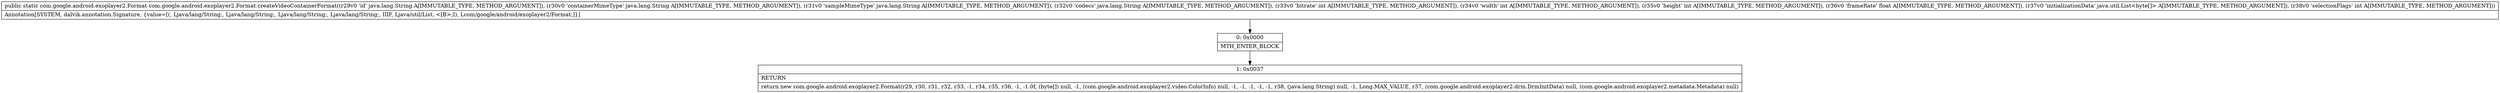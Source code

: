 digraph "CFG forcom.google.android.exoplayer2.Format.createVideoContainerFormat(Ljava\/lang\/String;Ljava\/lang\/String;Ljava\/lang\/String;Ljava\/lang\/String;IIIFLjava\/util\/List;I)Lcom\/google\/android\/exoplayer2\/Format;" {
Node_0 [shape=record,label="{0\:\ 0x0000|MTH_ENTER_BLOCK\l}"];
Node_1 [shape=record,label="{1\:\ 0x0037|RETURN\l|return new com.google.android.exoplayer2.Format(r29, r30, r31, r32, r33, \-1, r34, r35, r36, \-1, \-1.0f, (byte[]) null, \-1, (com.google.android.exoplayer2.video.ColorInfo) null, \-1, \-1, \-1, \-1, \-1, r38, (java.lang.String) null, \-1, Long.MAX_VALUE, r37, (com.google.android.exoplayer2.drm.DrmInitData) null, (com.google.android.exoplayer2.metadata.Metadata) null)\l}"];
MethodNode[shape=record,label="{public static com.google.android.exoplayer2.Format com.google.android.exoplayer2.Format.createVideoContainerFormat((r29v0 'id' java.lang.String A[IMMUTABLE_TYPE, METHOD_ARGUMENT]), (r30v0 'containerMimeType' java.lang.String A[IMMUTABLE_TYPE, METHOD_ARGUMENT]), (r31v0 'sampleMimeType' java.lang.String A[IMMUTABLE_TYPE, METHOD_ARGUMENT]), (r32v0 'codecs' java.lang.String A[IMMUTABLE_TYPE, METHOD_ARGUMENT]), (r33v0 'bitrate' int A[IMMUTABLE_TYPE, METHOD_ARGUMENT]), (r34v0 'width' int A[IMMUTABLE_TYPE, METHOD_ARGUMENT]), (r35v0 'height' int A[IMMUTABLE_TYPE, METHOD_ARGUMENT]), (r36v0 'frameRate' float A[IMMUTABLE_TYPE, METHOD_ARGUMENT]), (r37v0 'initializationData' java.util.List\<byte[]\> A[IMMUTABLE_TYPE, METHOD_ARGUMENT]), (r38v0 'selectionFlags' int A[IMMUTABLE_TYPE, METHOD_ARGUMENT]))  | Annotation[SYSTEM, dalvik.annotation.Signature, \{value=[(, Ljava\/lang\/String;, Ljava\/lang\/String;, Ljava\/lang\/String;, Ljava\/lang\/String;, IIIF, Ljava\/util\/List, \<[B\>;I), Lcom\/google\/android\/exoplayer2\/Format;]\}]\l}"];
MethodNode -> Node_0;
Node_0 -> Node_1;
}

